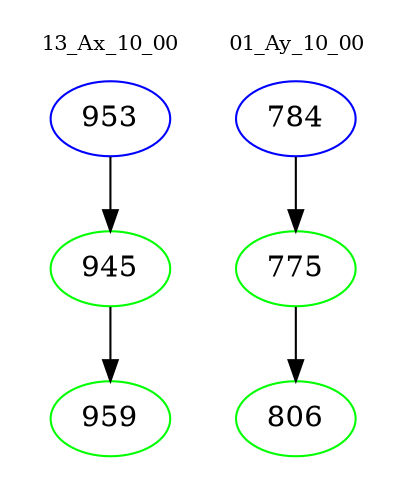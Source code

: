 digraph{
subgraph cluster_0 {
color = white
label = "13_Ax_10_00";
fontsize=10;
T0_953 [label="953", color="blue"]
T0_953 -> T0_945 [color="black"]
T0_945 [label="945", color="green"]
T0_945 -> T0_959 [color="black"]
T0_959 [label="959", color="green"]
}
subgraph cluster_1 {
color = white
label = "01_Ay_10_00";
fontsize=10;
T1_784 [label="784", color="blue"]
T1_784 -> T1_775 [color="black"]
T1_775 [label="775", color="green"]
T1_775 -> T1_806 [color="black"]
T1_806 [label="806", color="green"]
}
}
